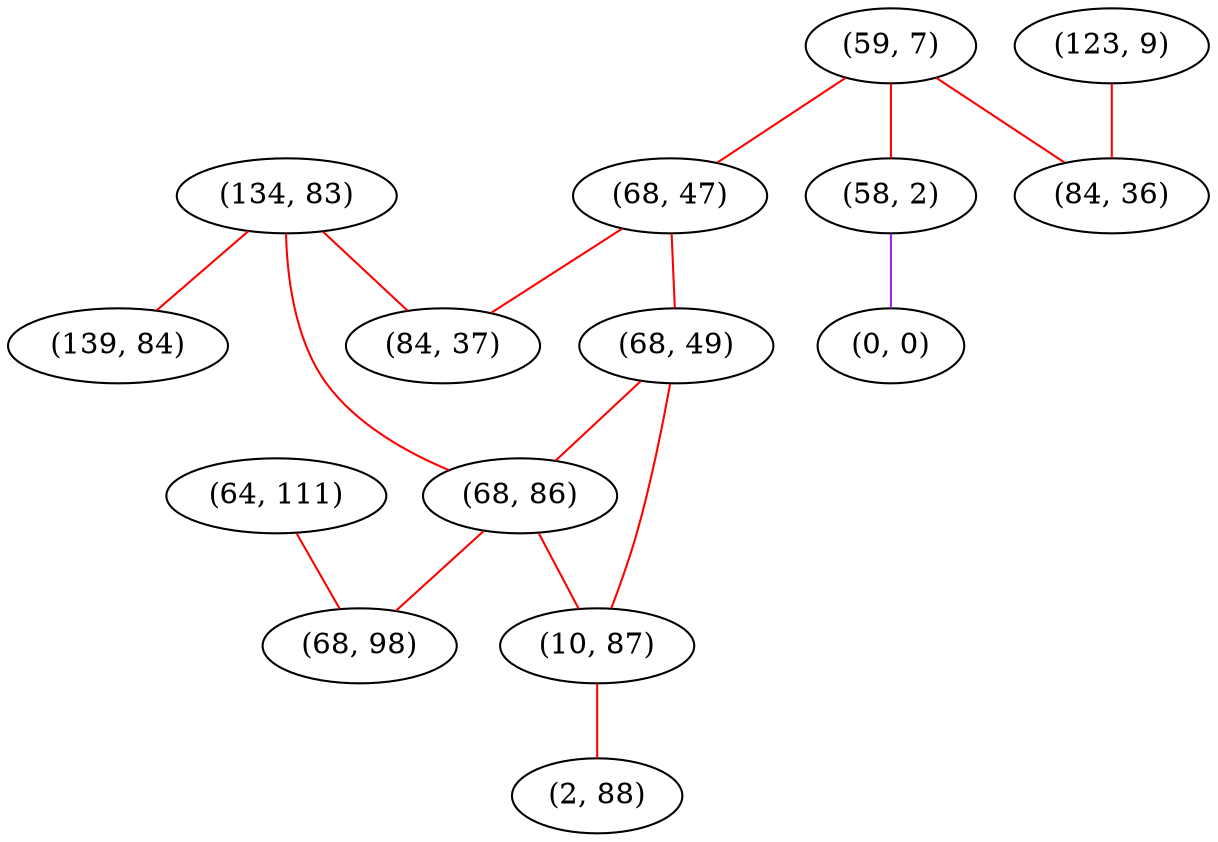 graph "" {
"(134, 83)";
"(123, 9)";
"(64, 111)";
"(59, 7)";
"(68, 47)";
"(68, 49)";
"(58, 2)";
"(84, 37)";
"(0, 0)";
"(139, 84)";
"(68, 86)";
"(68, 98)";
"(10, 87)";
"(2, 88)";
"(84, 36)";
"(134, 83)" -- "(84, 37)"  [color=red, key=0, weight=1];
"(134, 83)" -- "(139, 84)"  [color=red, key=0, weight=1];
"(134, 83)" -- "(68, 86)"  [color=red, key=0, weight=1];
"(123, 9)" -- "(84, 36)"  [color=red, key=0, weight=1];
"(64, 111)" -- "(68, 98)"  [color=red, key=0, weight=1];
"(59, 7)" -- "(68, 47)"  [color=red, key=0, weight=1];
"(59, 7)" -- "(84, 36)"  [color=red, key=0, weight=1];
"(59, 7)" -- "(58, 2)"  [color=red, key=0, weight=1];
"(68, 47)" -- "(84, 37)"  [color=red, key=0, weight=1];
"(68, 47)" -- "(68, 49)"  [color=red, key=0, weight=1];
"(68, 49)" -- "(10, 87)"  [color=red, key=0, weight=1];
"(68, 49)" -- "(68, 86)"  [color=red, key=0, weight=1];
"(58, 2)" -- "(0, 0)"  [color=purple, key=0, weight=4];
"(68, 86)" -- "(10, 87)"  [color=red, key=0, weight=1];
"(68, 86)" -- "(68, 98)"  [color=red, key=0, weight=1];
"(10, 87)" -- "(2, 88)"  [color=red, key=0, weight=1];
}
